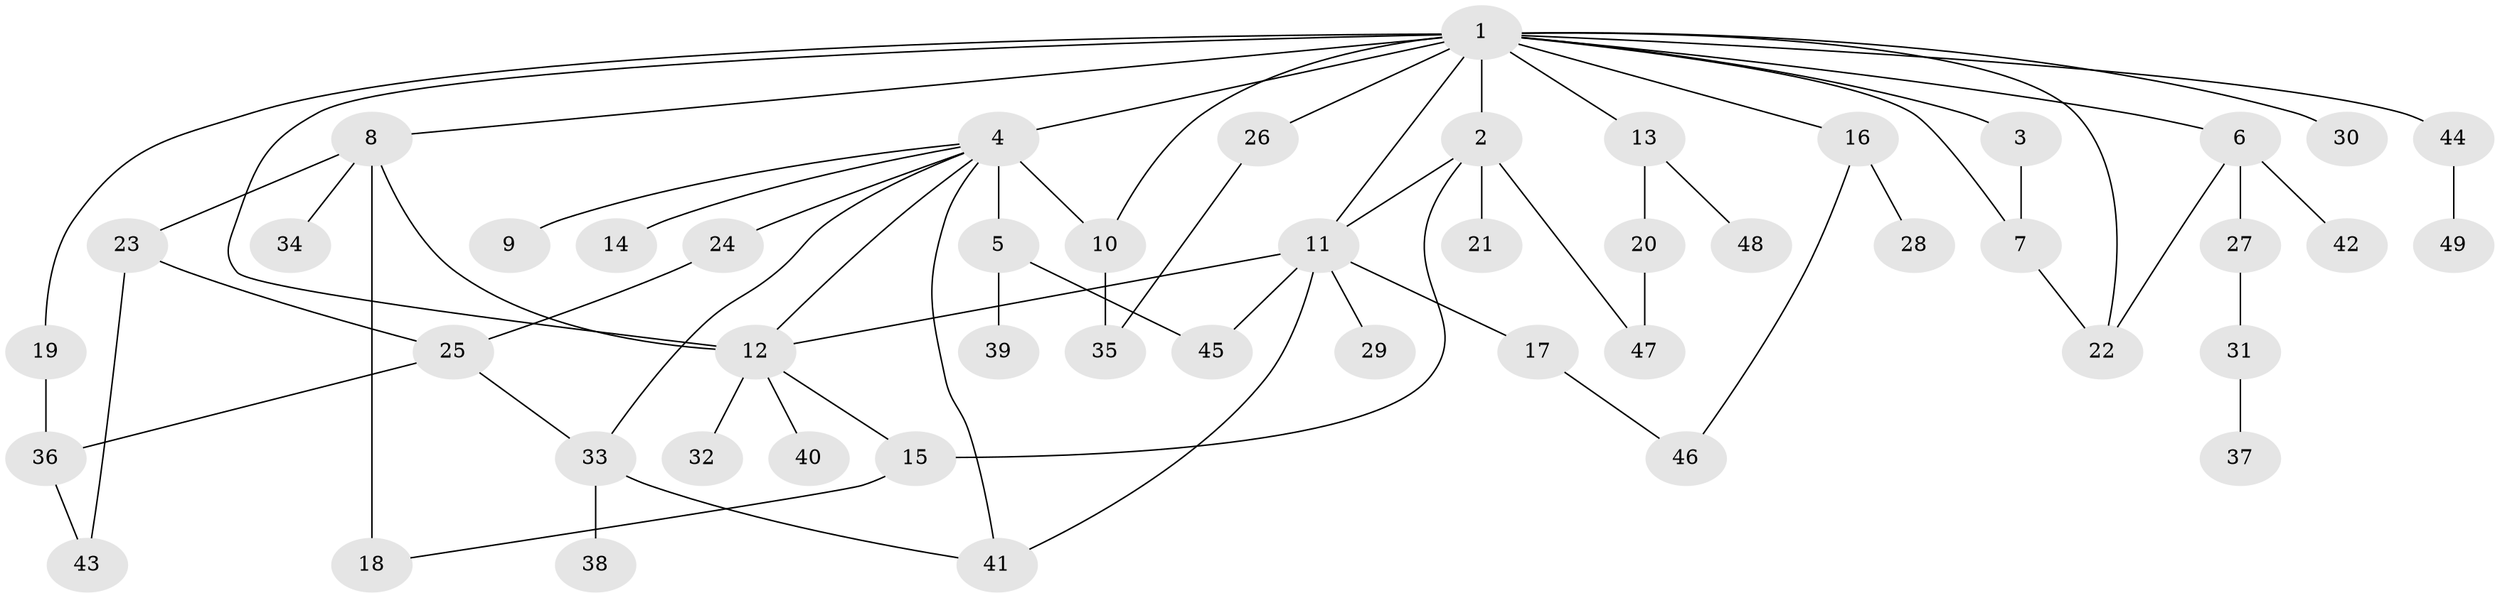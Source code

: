 // original degree distribution, {29: 0.008620689655172414, 1: 0.5, 3: 0.14655172413793102, 14: 0.008620689655172414, 7: 0.017241379310344827, 2: 0.23275862068965517, 12: 0.008620689655172414, 13: 0.008620689655172414, 4: 0.05172413793103448, 8: 0.008620689655172414, 5: 0.008620689655172414}
// Generated by graph-tools (version 1.1) at 2025/50/03/04/25 22:50:04]
// undirected, 49 vertices, 68 edges
graph export_dot {
  node [color=gray90,style=filled];
  1;
  2;
  3;
  4;
  5;
  6;
  7;
  8;
  9;
  10;
  11;
  12;
  13;
  14;
  15;
  16;
  17;
  18;
  19;
  20;
  21;
  22;
  23;
  24;
  25;
  26;
  27;
  28;
  29;
  30;
  31;
  32;
  33;
  34;
  35;
  36;
  37;
  38;
  39;
  40;
  41;
  42;
  43;
  44;
  45;
  46;
  47;
  48;
  49;
  1 -- 2 [weight=8.0];
  1 -- 3 [weight=1.0];
  1 -- 4 [weight=1.0];
  1 -- 6 [weight=1.0];
  1 -- 7 [weight=1.0];
  1 -- 8 [weight=1.0];
  1 -- 10 [weight=1.0];
  1 -- 11 [weight=1.0];
  1 -- 12 [weight=1.0];
  1 -- 13 [weight=1.0];
  1 -- 16 [weight=1.0];
  1 -- 19 [weight=1.0];
  1 -- 22 [weight=1.0];
  1 -- 26 [weight=1.0];
  1 -- 30 [weight=1.0];
  1 -- 44 [weight=1.0];
  2 -- 11 [weight=1.0];
  2 -- 15 [weight=1.0];
  2 -- 21 [weight=1.0];
  2 -- 47 [weight=1.0];
  3 -- 7 [weight=1.0];
  4 -- 5 [weight=5.0];
  4 -- 9 [weight=1.0];
  4 -- 10 [weight=1.0];
  4 -- 12 [weight=1.0];
  4 -- 14 [weight=1.0];
  4 -- 24 [weight=1.0];
  4 -- 33 [weight=1.0];
  4 -- 41 [weight=1.0];
  5 -- 39 [weight=1.0];
  5 -- 45 [weight=1.0];
  6 -- 22 [weight=1.0];
  6 -- 27 [weight=1.0];
  6 -- 42 [weight=3.0];
  7 -- 22 [weight=1.0];
  8 -- 12 [weight=1.0];
  8 -- 18 [weight=2.0];
  8 -- 23 [weight=1.0];
  8 -- 34 [weight=1.0];
  10 -- 35 [weight=1.0];
  11 -- 12 [weight=1.0];
  11 -- 17 [weight=4.0];
  11 -- 29 [weight=1.0];
  11 -- 41 [weight=1.0];
  11 -- 45 [weight=1.0];
  12 -- 15 [weight=1.0];
  12 -- 32 [weight=5.0];
  12 -- 40 [weight=1.0];
  13 -- 20 [weight=1.0];
  13 -- 48 [weight=1.0];
  15 -- 18 [weight=1.0];
  16 -- 28 [weight=4.0];
  16 -- 46 [weight=1.0];
  17 -- 46 [weight=1.0];
  19 -- 36 [weight=1.0];
  20 -- 47 [weight=2.0];
  23 -- 25 [weight=3.0];
  23 -- 43 [weight=1.0];
  24 -- 25 [weight=1.0];
  25 -- 33 [weight=1.0];
  25 -- 36 [weight=1.0];
  26 -- 35 [weight=1.0];
  27 -- 31 [weight=1.0];
  31 -- 37 [weight=1.0];
  33 -- 38 [weight=1.0];
  33 -- 41 [weight=1.0];
  36 -- 43 [weight=1.0];
  44 -- 49 [weight=1.0];
}
